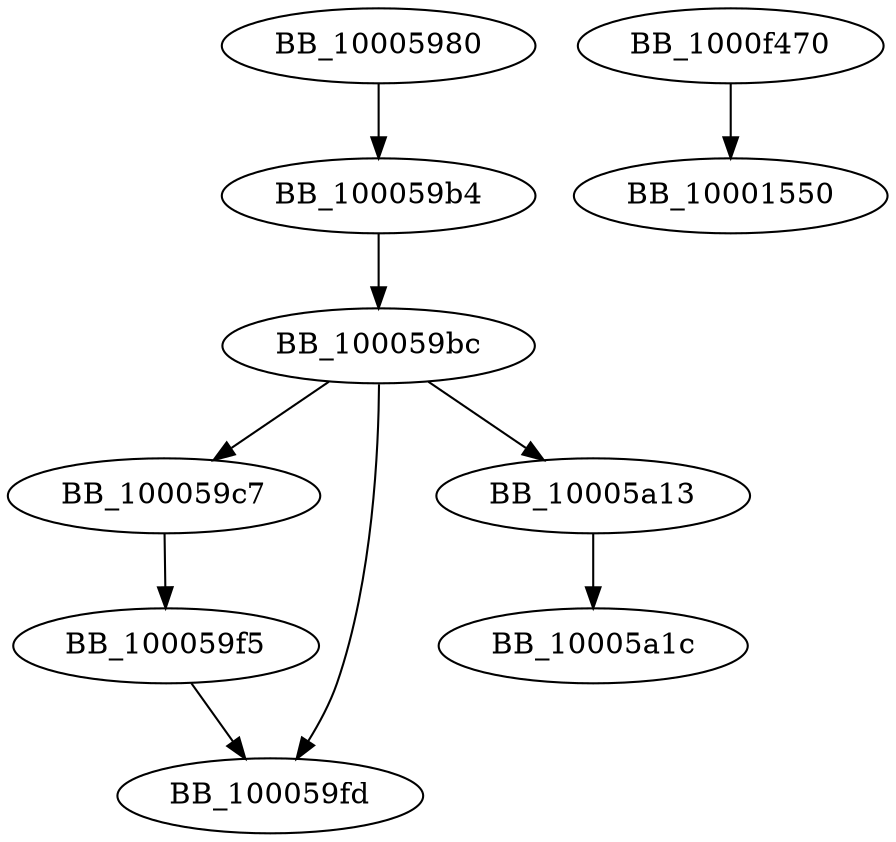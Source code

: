 DiGraph sub_10005980{
BB_10005980->BB_100059b4
BB_100059b4->BB_100059bc
BB_100059bc->BB_100059c7
BB_100059bc->BB_100059fd
BB_100059bc->BB_10005a13
BB_100059c7->BB_100059f5
BB_100059f5->BB_100059fd
BB_10005a13->BB_10005a1c
BB_1000f470->BB_10001550
}
